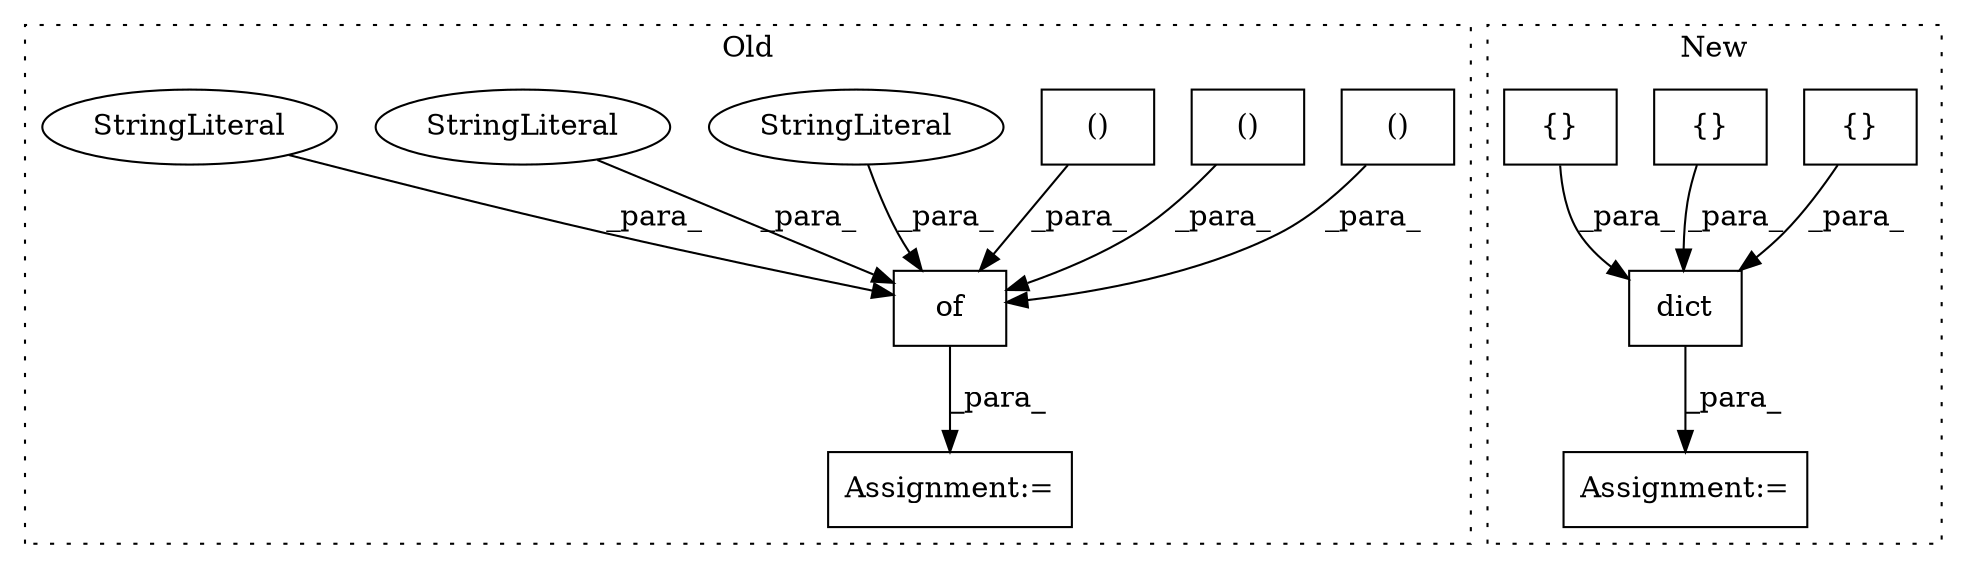digraph G {
subgraph cluster0 {
1 [label="()" a="106" s="1710642" l="21738" shape="box"];
4 [label="Assignment:=" a="7" s="1687556" l="1" shape="box"];
5 [label="()" a="106" s="1687579" l="23044" shape="box"];
7 [label="of" a="32" s="1687561,1752000" l="3,2" shape="box"];
8 [label="()" a="106" s="1732398" l="19602" shape="box"];
11 [label="StringLiteral" a="45" s="1732382" l="6" shape="ellipse"];
12 [label="StringLiteral" a="45" s="1687564" l="5" shape="ellipse"];
13 [label="StringLiteral" a="45" s="1710625" l="7" shape="ellipse"];
label = "Old";
style="dotted";
}
subgraph cluster1 {
2 [label="{}" a="4" s="251221,268674" l="6,2" shape="box"];
3 [label="Assignment:=" a="7" s="232519" l="1" shape="box"];
6 [label="{}" a="4" s="232534,251209" l="6,2" shape="box"];
9 [label="dict" a="32" s="232520,284137" l="5,1" shape="box"];
10 [label="{}" a="4" s="268686,284135" l="6,2" shape="box"];
label = "New";
style="dotted";
}
1 -> 7 [label="_para_"];
2 -> 9 [label="_para_"];
5 -> 7 [label="_para_"];
6 -> 9 [label="_para_"];
7 -> 4 [label="_para_"];
8 -> 7 [label="_para_"];
9 -> 3 [label="_para_"];
10 -> 9 [label="_para_"];
11 -> 7 [label="_para_"];
12 -> 7 [label="_para_"];
13 -> 7 [label="_para_"];
}